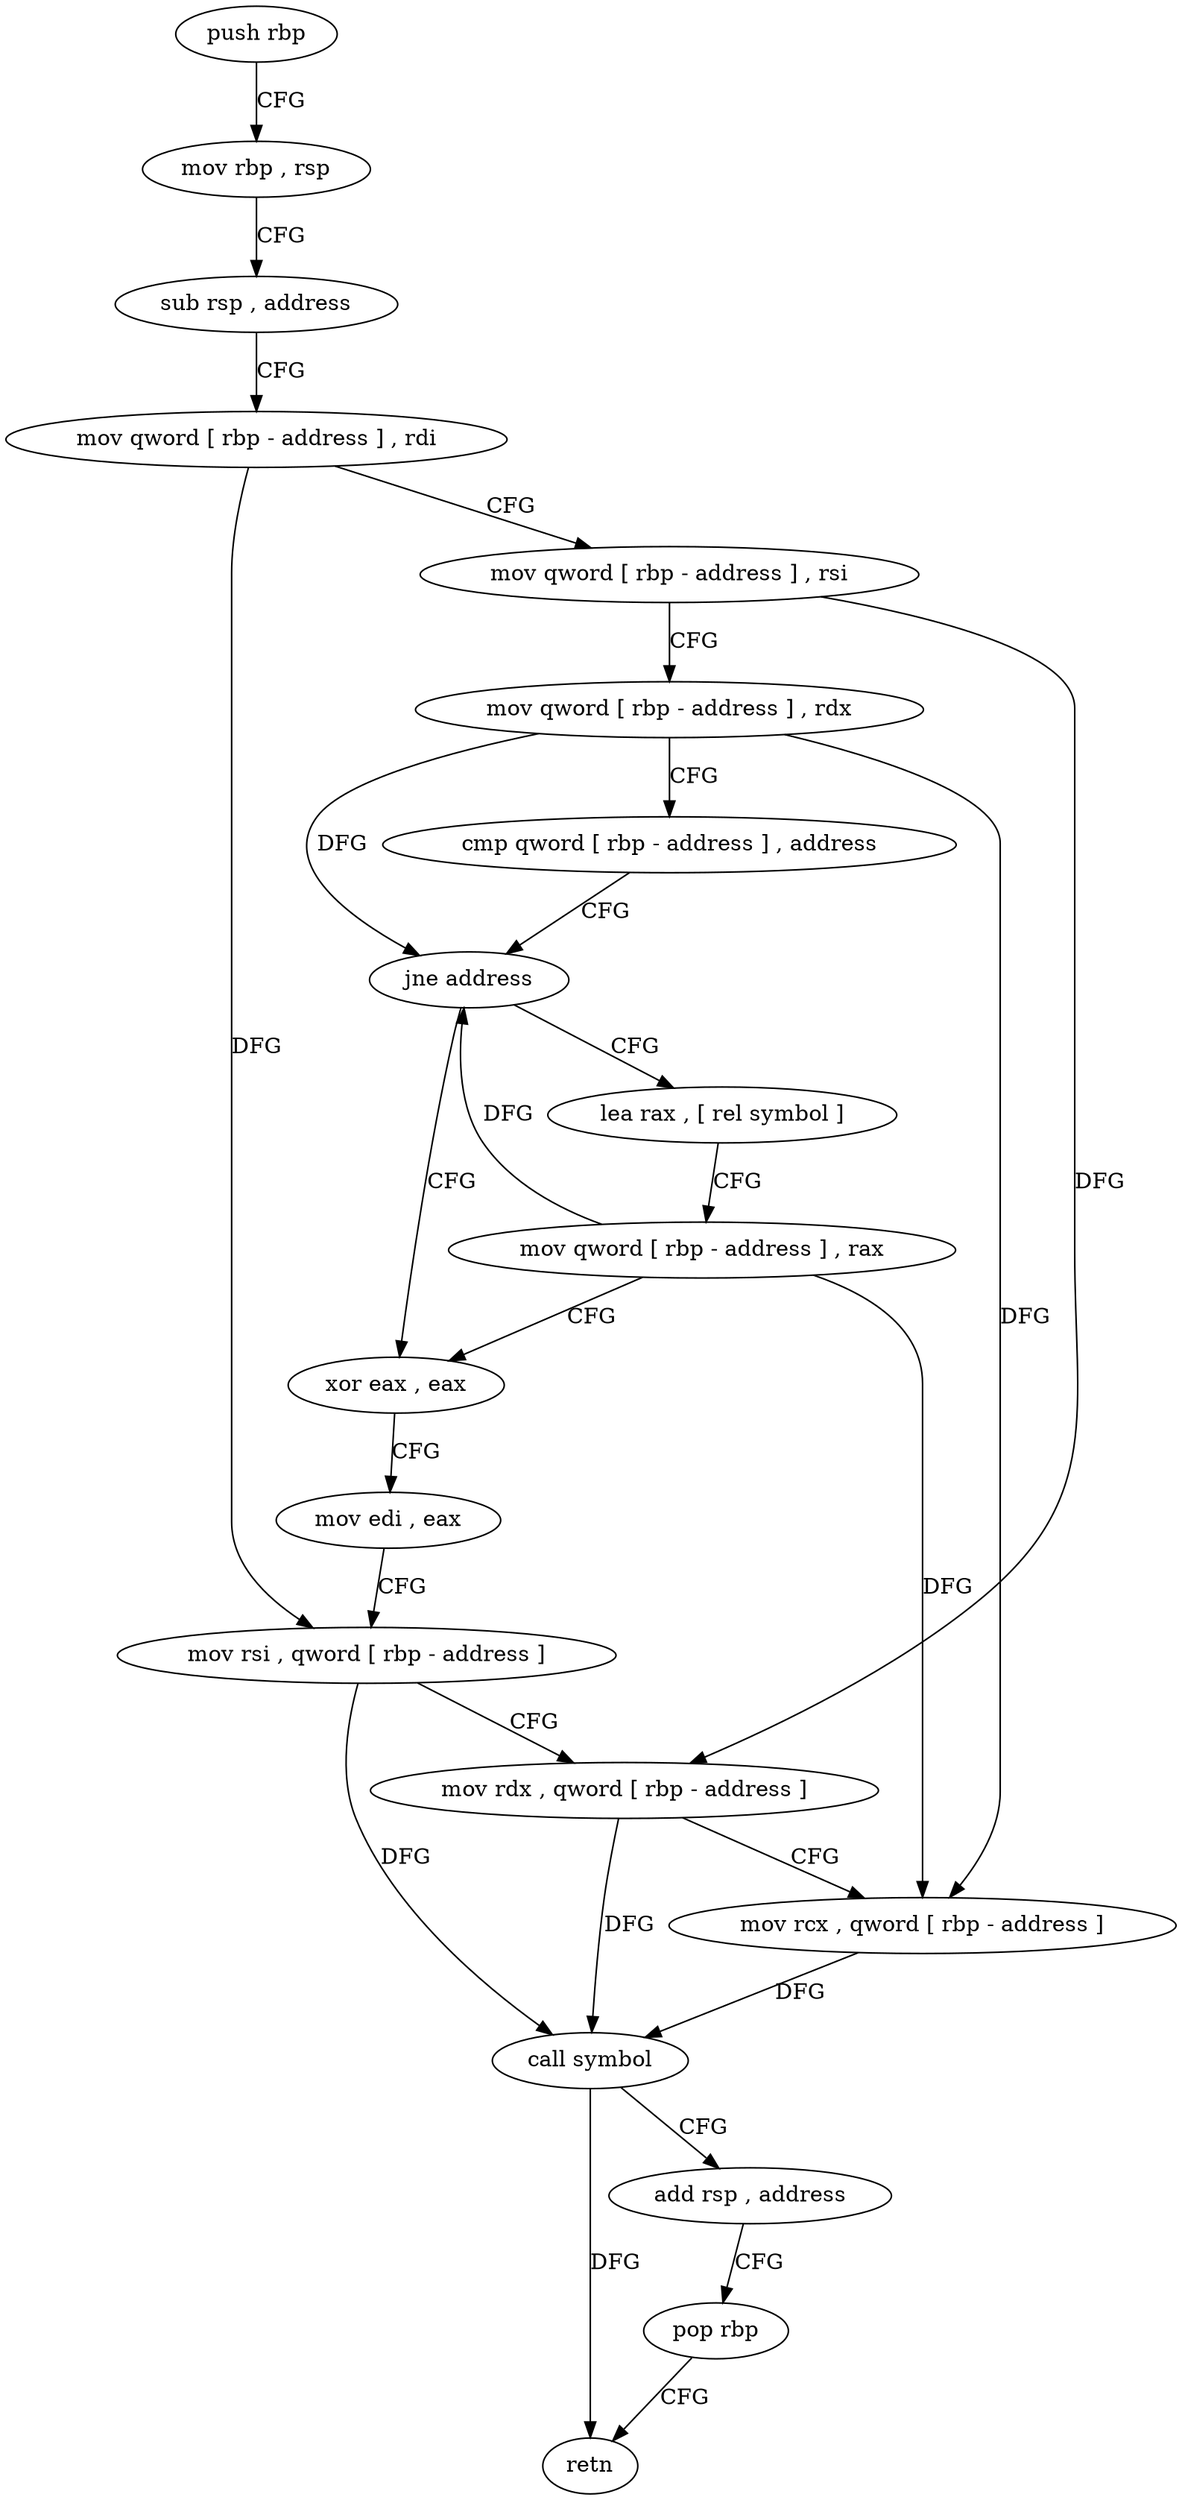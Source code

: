 digraph "func" {
"262192" [label = "push rbp" ]
"262193" [label = "mov rbp , rsp" ]
"262196" [label = "sub rsp , address" ]
"262200" [label = "mov qword [ rbp - address ] , rdi" ]
"262204" [label = "mov qword [ rbp - address ] , rsi" ]
"262208" [label = "mov qword [ rbp - address ] , rdx" ]
"262212" [label = "cmp qword [ rbp - address ] , address" ]
"262217" [label = "jne address" ]
"262234" [label = "xor eax , eax" ]
"262223" [label = "lea rax , [ rel symbol ]" ]
"262236" [label = "mov edi , eax" ]
"262238" [label = "mov rsi , qword [ rbp - address ]" ]
"262242" [label = "mov rdx , qword [ rbp - address ]" ]
"262246" [label = "mov rcx , qword [ rbp - address ]" ]
"262250" [label = "call symbol" ]
"262255" [label = "add rsp , address" ]
"262259" [label = "pop rbp" ]
"262260" [label = "retn" ]
"262230" [label = "mov qword [ rbp - address ] , rax" ]
"262192" -> "262193" [ label = "CFG" ]
"262193" -> "262196" [ label = "CFG" ]
"262196" -> "262200" [ label = "CFG" ]
"262200" -> "262204" [ label = "CFG" ]
"262200" -> "262238" [ label = "DFG" ]
"262204" -> "262208" [ label = "CFG" ]
"262204" -> "262242" [ label = "DFG" ]
"262208" -> "262212" [ label = "CFG" ]
"262208" -> "262217" [ label = "DFG" ]
"262208" -> "262246" [ label = "DFG" ]
"262212" -> "262217" [ label = "CFG" ]
"262217" -> "262234" [ label = "CFG" ]
"262217" -> "262223" [ label = "CFG" ]
"262234" -> "262236" [ label = "CFG" ]
"262223" -> "262230" [ label = "CFG" ]
"262236" -> "262238" [ label = "CFG" ]
"262238" -> "262242" [ label = "CFG" ]
"262238" -> "262250" [ label = "DFG" ]
"262242" -> "262246" [ label = "CFG" ]
"262242" -> "262250" [ label = "DFG" ]
"262246" -> "262250" [ label = "DFG" ]
"262250" -> "262255" [ label = "CFG" ]
"262250" -> "262260" [ label = "DFG" ]
"262255" -> "262259" [ label = "CFG" ]
"262259" -> "262260" [ label = "CFG" ]
"262230" -> "262234" [ label = "CFG" ]
"262230" -> "262217" [ label = "DFG" ]
"262230" -> "262246" [ label = "DFG" ]
}
